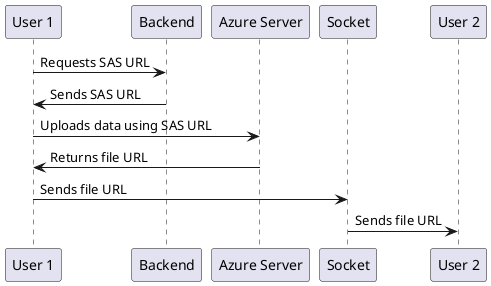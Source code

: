 @startuml
participant "User 1" as user1
participant "Backend" as backend
participant "Azure Server" as azure
participant "Socket" as socket
participant "User 2" as user2
user1 -> backend: Requests SAS URL
backend -> user1: Sends SAS URL
user1 -> azure: Uploads data using SAS URL
azure -> user1: Returns file URL
user1 -> socket: Sends file URL
socket -> user2: Sends file URL
@enduml